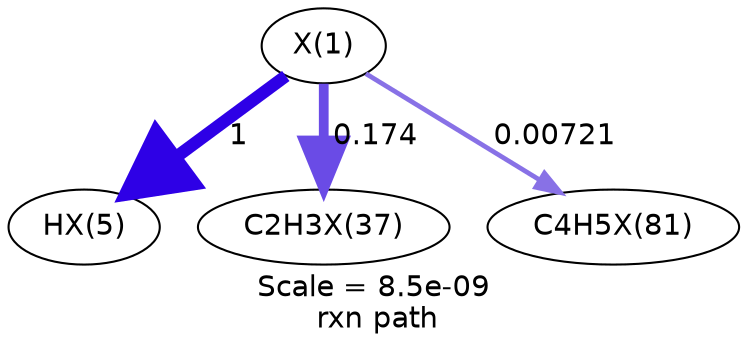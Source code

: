 digraph reaction_paths {
center=1;
s23 -> s24[fontname="Helvetica", style="setlinewidth(6)", arrowsize=3, color="0.7, 1.5, 0.9"
, label=" 1"];
s23 -> s25[fontname="Helvetica", style="setlinewidth(4.68)", arrowsize=2.34, color="0.7, 0.674, 0.9"
, label=" 0.174"];
s23 -> s27[fontname="Helvetica", style="setlinewidth(2.28)", arrowsize=1.14, color="0.7, 0.507, 0.9"
, label=" 0.00721"];
s23 [ fontname="Helvetica", label="X(1)"];
s24 [ fontname="Helvetica", label="HX(5)"];
s25 [ fontname="Helvetica", label="C2H3X(37)"];
s27 [ fontname="Helvetica", label="C4H5X(81)"];
 label = "Scale = 8.5e-09\l rxn path";
 fontname = "Helvetica";
}

